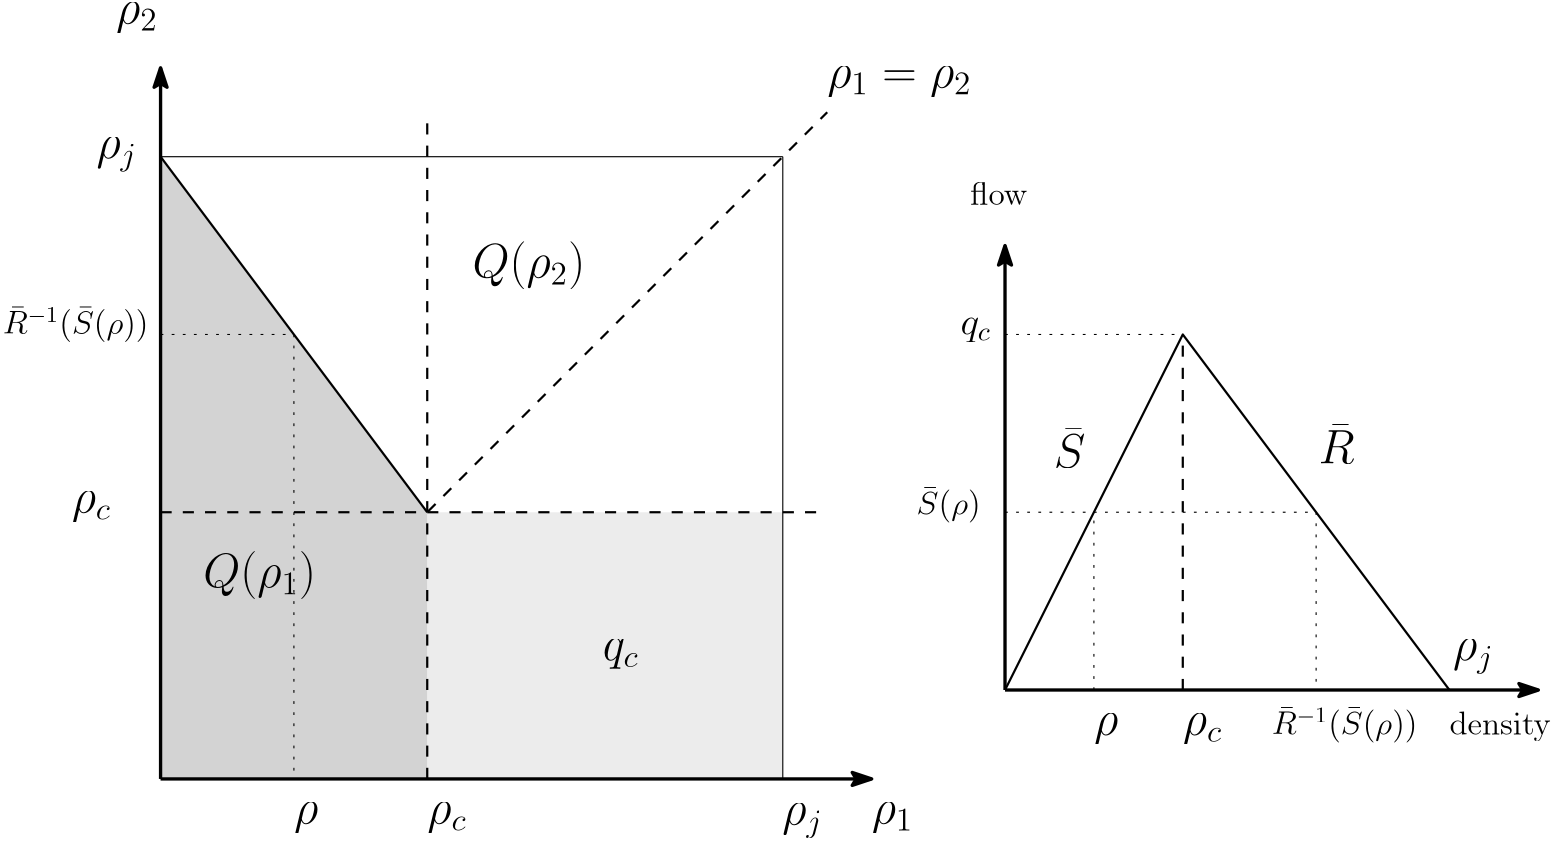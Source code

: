 <?xml version="1.0"?>
<!DOCTYPE ipe SYSTEM "ipe.dtd">
<ipe version="70010" creator="Ipe 7.0.10">
<info created="D:20120411145306" modified="D:20120811133933"/>
<ipestyle name="basic">
<symbol name="arrow/arc(spx)">
<path stroke="sym-stroke" fill="sym-stroke" pen="sym-pen">
0 0 m
-1 0.333 l
-1 -0.333 l
h
</path>
</symbol>
<symbol name="arrow/farc(spx)">
<path stroke="sym-stroke" fill="white" pen="sym-pen">
0 0 m
-1 0.333 l
-1 -0.333 l
h
</path>
</symbol>
<symbol name="mark/circle(sx)" transformations="translations">
<path fill="sym-stroke">
0.6 0 0 0.6 0 0 e
0.4 0 0 0.4 0 0 e
</path>
</symbol>
<symbol name="mark/disk(sx)" transformations="translations">
<path fill="sym-stroke">
0.6 0 0 0.6 0 0 e
</path>
</symbol>
<symbol name="mark/fdisk(sfx)" transformations="translations">
<group>
<path fill="sym-stroke" fillrule="eofill">
0.6 0 0 0.6 0 0 e
0.4 0 0 0.4 0 0 e
</path>
<path fill="sym-fill">
0.4 0 0 0.4 0 0 e
</path>
</group>
</symbol>
<symbol name="mark/box(sx)" transformations="translations">
<path fill="sym-stroke" fillrule="eofill">
-0.6 -0.6 m
0.6 -0.6 l
0.6 0.6 l
-0.6 0.6 l
h
-0.4 -0.4 m
0.4 -0.4 l
0.4 0.4 l
-0.4 0.4 l
h
</path>
</symbol>
<symbol name="mark/square(sx)" transformations="translations">
<path fill="sym-stroke">
-0.6 -0.6 m
0.6 -0.6 l
0.6 0.6 l
-0.6 0.6 l
h
</path>
</symbol>
<symbol name="mark/fsquare(sfx)" transformations="translations">
<group>
<path fill="sym-stroke" fillrule="eofill">
-0.6 -0.6 m
0.6 -0.6 l
0.6 0.6 l
-0.6 0.6 l
h
-0.4 -0.4 m
0.4 -0.4 l
0.4 0.4 l
-0.4 0.4 l
h
</path>
<path fill="sym-fill">
-0.4 -0.4 m
0.4 -0.4 l
0.4 0.4 l
-0.4 0.4 l
h
</path>
</group>
</symbol>
<symbol name="mark/cross(sx)" transformations="translations">
<group>
<path fill="sym-stroke">
-0.43 -0.57 m
0.57 0.43 l
0.43 0.57 l
-0.57 -0.43 l
h
</path>
<path fill="sym-stroke">
-0.43 0.57 m
0.57 -0.43 l
0.43 -0.57 l
-0.57 0.43 l
h
</path>
</group>
</symbol>
<symbol name="arrow/fnormal(spx)">
<path stroke="sym-stroke" fill="white" pen="sym-pen">
0 0 m
-1 0.333 l
-1 -0.333 l
h
</path>
</symbol>
<symbol name="arrow/pointed(spx)">
<path stroke="sym-stroke" fill="sym-stroke" pen="sym-pen">
0 0 m
-1 0.333 l
-0.8 0 l
-1 -0.333 l
h
</path>
</symbol>
<symbol name="arrow/fpointed(spx)">
<path stroke="sym-stroke" fill="white" pen="sym-pen">
0 0 m
-1 0.333 l
-0.8 0 l
-1 -0.333 l
h
</path>
</symbol>
<symbol name="arrow/linear(spx)">
<path stroke="sym-stroke" pen="sym-pen">
-1 0.333 m
0 0 l
-1 -0.333 l
</path>
</symbol>
<symbol name="arrow/fdouble(spx)">
<path stroke="sym-stroke" fill="white" pen="sym-pen">
0 0 m
-1 0.333 l
-1 -0.333 l
h
-1 0 m
-2 0.333 l
-2 -0.333 l
h
</path>
</symbol>
<symbol name="arrow/double(spx)">
<path stroke="sym-stroke" fill="sym-stroke" pen="sym-pen">
0 0 m
-1 0.333 l
-1 -0.333 l
h
-1 0 m
-2 0.333 l
-2 -0.333 l
h
</path>
</symbol>
<pen name="heavier" value="0.8"/>
<pen name="fat" value="1.2"/>
<pen name="ultrafat" value="2"/>
<symbolsize name="large" value="5"/>
<symbolsize name="small" value="2"/>
<symbolsize name="tiny" value="1.1"/>
<arrowsize name="large" value="10"/>
<arrowsize name="small" value="5"/>
<arrowsize name="tiny" value="3"/>
<color name="red" value="1 0 0"/>
<color name="green" value="0 1 0"/>
<color name="blue" value="0 0 1"/>
<color name="yellow" value="1 1 0"/>
<color name="orange" value="1 0.647 0"/>
<color name="gold" value="1 0.843 0"/>
<color name="purple" value="0.627 0.125 0.941"/>
<color name="gray" value="0.745"/>
<color name="brown" value="0.647 0.165 0.165"/>
<color name="navy" value="0 0 0.502"/>
<color name="pink" value="1 0.753 0.796"/>
<color name="seagreen" value="0.18 0.545 0.341"/>
<color name="turquoise" value="0.251 0.878 0.816"/>
<color name="violet" value="0.933 0.51 0.933"/>
<color name="darkblue" value="0 0 0.545"/>
<color name="darkcyan" value="0 0.545 0.545"/>
<color name="darkgray" value="0.663"/>
<color name="darkgreen" value="0 0.392 0"/>
<color name="darkmagenta" value="0.545 0 0.545"/>
<color name="darkorange" value="1 0.549 0"/>
<color name="darkred" value="0.545 0 0"/>
<color name="lightblue" value="0.678 0.847 0.902"/>
<color name="lightcyan" value="0.878 1 1"/>
<color name="lightgray" value="0.827"/>
<color name="lightgreen" value="0.565 0.933 0.565"/>
<color name="lightyellow" value="1 1 0.878"/>
<dashstyle name="dashed" value="[4] 0"/>
<dashstyle name="dotted" value="[1 3] 0"/>
<dashstyle name="dash dotted" value="[4 2 1 2] 0"/>
<dashstyle name="dash dot dotted" value="[4 2 1 2 1 2] 0"/>
<textsize name="large" value="\large"/>
<textsize name="Large" value="\Large"/>
<textsize name="LARGE" value="\LARGE"/>
<textsize name="huge" value="\huge"/>
<textsize name="Huge" value="\Huge"/>
<textsize name="small" value="\small"/>
<textsize name="footnote" value="\footnotesize"/>
<textsize name="tiny" value="\tiny"/>
<textstyle name="center" begin="\begin{center}" end="\end{center}"/>
<textstyle name="itemize" begin="\begin{itemize}" end="\end{itemize}"/>
<textstyle name="item" begin="\begin{itemize}\item{}" end="\end{itemize}"/>
<gridsize name="4 pts" value="4"/>
<gridsize name="8 pts (~3 mm)" value="8"/>
<gridsize name="16 pts (~6 mm)" value="16"/>
<gridsize name="32 pts (~12 mm)" value="32"/>
<gridsize name="10 pts (~3.5 mm)" value="10"/>
<gridsize name="20 pts (~7 mm)" value="20"/>
<gridsize name="14 pts (~5 mm)" value="14"/>
<gridsize name="28 pts (~10 mm)" value="28"/>
<gridsize name="56 pts (~20 mm)" value="56"/>
<anglesize name="90 deg" value="90"/>
<anglesize name="60 deg" value="60"/>
<anglesize name="45 deg" value="45"/>
<anglesize name="30 deg" value="30"/>
<anglesize name="22.5 deg" value="22.5"/>
<tiling name="falling" angle="-60" step="4" width="1"/>
<tiling name="rising" angle="30" step="4" width="1"/>
</ipestyle>
<page>
<layer name="alpha"/>
<view layers="alpha" active="alpha"/>
<path layer="alpha" matrix="0.9375 0 0 0.9375 20 20" stroke="black" dash="dashed" pen="heavier">
64 320 m
320 576 l
</path>
<path matrix="1 0 0 1 16 0" fill="0.922">
160 320 m
160 416 l
288 416 l
288 320 l
160 320 l
</path>
<path matrix="1 0 0 1 16 0" fill="lightgray">
64 320 m
160 320 l
160 416 l
64 544 l
64 320 l
</path>
<path matrix="1 0 0 1 16 0" stroke="black" dash="dashed" pen="heavier">
160 320 m
160 560 l
</path>
<path matrix="1 0 0 1 16 0" stroke="black" dash="dashed" pen="heavier">
64 416 m
304 416 l
</path>
<path matrix="1 0 0 1 16 0" stroke="black">
288 320 m
288 544 l
</path>
<path matrix="1 0 0 1 16 0" stroke="black">
64 544 m
288 544 l
</path>
<path matrix="1.33333 0 0 1 -5.3333 0" stroke="black" pen="fat" arrow="pointed/normal">
64 320 m
256 320 l
</path>
<path matrix="1 0 0 1.33333 16 -106.667" stroke="black" pen="fat" arrow="pointed/normal">
64 320 m
64 512 l
</path>
<path matrix="1 0 0 1 16 0" stroke="black" pen="heavier">
160 416 m
64 544 l
</path>
<path matrix="1 0 0 0.833333 0 58.6667" stroke="black" pen="fat" arrow="pointed/normal">
384 352 m
384 544 l
</path>
<path stroke="black" pen="fat" arrow="pointed/normal">
384 352 m
576 352 l
</path>
<path stroke="black" pen="heavier">
384 352 m
448 480 l
544 352 l
</path>
<path stroke="black" dash="dashed" pen="heavier">
448 352 m
448 480 l
</path>
<path stroke="black" dash="dotted">
416 352 m
416 416 l
496 416 l
496 352 l
</path>
<path matrix="1 0 0 1 16 0" stroke="black" dash="dotted">
64 480 m
112 480 l
112 320 l
112 320 l
</path>
<text matrix="1 0 0 1 16 0" transformations="translations" pos="320 304" stroke="black" type="label" width="15.045" height="7.41" depth="3.35" valign="baseline" size="LARGE">$\rho_{1}$</text>
<text matrix="1 0 0 1 16 0" transformations="translations" pos="48 592" stroke="black" type="label" width="15.045" height="7.41" depth="3.35" valign="baseline" size="LARGE">$\rho_{2}$</text>
<text transformations="translations" pos="448 336" stroke="black" type="label" width="14.23" height="7.41" depth="3.35" valign="baseline" size="LARGE">$\rho_{c}$</text>
<text matrix="1 0 0 1 -32 0" transformations="translations" pos="576 336" stroke="black" type="label" width="36.484" height="8.307" depth="2.32" valign="baseline" size="large">density</text>
<text matrix="1 0 0 1 16 0" transformations="translations" pos="160 304" stroke="black" type="label" width="14.23" height="7.41" depth="3.35" valign="baseline" size="LARGE">$\rho_{c}$</text>
<text matrix="1 0 0 1 16 0" transformations="translations" pos="32 416" stroke="black" type="label" width="14.23" height="7.41" depth="3.35" valign="baseline" size="LARGE">$\rho_{c}$</text>
<text matrix="1 0 0 1 32 0" transformations="translations" pos="32 416" stroke="black" type="label" width="0" height="0" depth="0" valign="baseline" size="LARGE">$$</text>
<text matrix="1 0 0 1 16 0" transformations="translations" pos="112 304" stroke="black" type="label" width="8.694" height="7.41" depth="3.35" valign="baseline" size="LARGE">$\rho$</text>
<text matrix="1 0 0 1 -8.80476 0.177515" transformations="translations" pos="32 480" stroke="black" type="label" width="52.47" height="9.773" depth="2.99" valign="baseline" size="large">$\bar{R}^{-1}(\bar{S}(\rho))$</text>
<path stroke="black" dash="dotted">
384 416 m
416 416 l
</path>
<text matrix="1 0 0 1 0.153846 -0.769231" transformations="translations" pos="352 416" stroke="black" type="label" width="23.038" height="9.773" depth="2.99" valign="baseline" size="large">$\bar{S}(\rho)$</text>
<text transformations="translations" pos="416 336" stroke="black" type="label" width="8.694" height="7.41" depth="3.35" valign="baseline" size="LARGE">$\rho$</text>
<text matrix="1 0 0 1 -16 0" transformations="translations" pos="496 336" stroke="black" type="label" width="52.47" height="9.773" depth="2.99" valign="baseline" size="large">$\bar{R}^{-1}(\bar{S}(\rho))$</text>
<text transformations="translations" pos="371.509 526.74" stroke="black" type="label" width="20.485" height="8.302" depth="0" valign="baseline" size="large">flow</text>
<text matrix="1 0 0 1 0 -29.2308" transformations="translations" pos="496.893 462.893" stroke="black" type="label" width="12.972" height="13.986" depth="0" valign="baseline" size="LARGE">$\bar{R}$</text>
<text transformations="translations" pos="401.509 432.124" stroke="black" type="label" width="11.369" height="13.986" depth="0" valign="baseline" size="LARGE">$\bar{S}$</text>
<text matrix="1 0 0 1 -0.769231 24.6154" transformations="translations" pos="320.74 544.432" stroke="black" type="label" width="52.047" height="7.41" depth="3.35" valign="baseline" size="LARGE">$\rho_{1}=\rho_{2}$</text>
<text transformations="translations" pos="239.201 362.893" stroke="black" type="label" width="13.01" height="7.41" depth="3.35" valign="baseline" size="LARGE">$q_{c}$</text>
<text matrix="1 0 0 1 -16.9231 3.07692" transformations="translations" pos="209.201 497.509" stroke="black" type="label" width="40.589" height="12.896" depth="4.29" valign="baseline" size="LARGE">$Q(\rho_{2})$</text>
<text transformations="translations" pos="95.355 389.047" stroke="black" type="label" width="40.589" height="12.896" depth="4.29" valign="baseline" size="LARGE">$Q(\rho_{1})$</text>
<text transformations="translations" pos="303.817 303.663" stroke="black" type="label" width="14.708" height="7.409" depth="4.91" valign="baseline" size="LARGE">$\rho_{j}$</text>
<text transformations="translations" pos="56.8935 543.663" stroke="black" type="label" width="14.708" height="7.409" depth="4.91" valign="baseline" size="LARGE">$\rho_{j}$</text>
<text matrix="1 0 0 1 0 -5.91716" transformations="translations" pos="545.32 368.795" stroke="black" type="label" width="14.708" height="7.409" depth="4.91" valign="baseline" size="LARGE">$\rho_{j}$</text>
<path stroke="black" dash="dotted">
384 480 m
448 480 l
</path>
<text transformations="translations" pos="368 480" stroke="black" type="label" width="11.038" height="6.176" depth="2.79" valign="baseline" size="Large">$q_{c}$</text>
</page>
</ipe>
